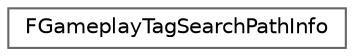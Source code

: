 digraph "Graphical Class Hierarchy"
{
 // INTERACTIVE_SVG=YES
 // LATEX_PDF_SIZE
  bgcolor="transparent";
  edge [fontname=Helvetica,fontsize=10,labelfontname=Helvetica,labelfontsize=10];
  node [fontname=Helvetica,fontsize=10,shape=box,height=0.2,width=0.4];
  rankdir="LR";
  Node0 [id="Node000000",label="FGameplayTagSearchPathInfo",height=0.2,width=0.4,color="grey40", fillcolor="white", style="filled",URL="$d7/dc8/structFGameplayTagSearchPathInfo.html",tooltip="Struct describing the places to look for ini search paths."];
}
